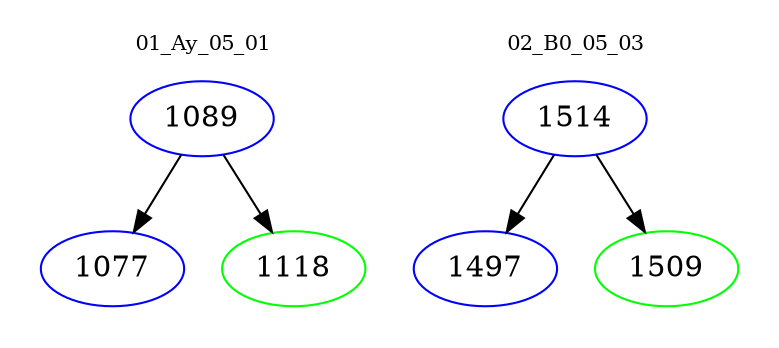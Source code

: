 digraph{
subgraph cluster_0 {
color = white
label = "01_Ay_05_01";
fontsize=10;
T0_1089 [label="1089", color="blue"]
T0_1089 -> T0_1077 [color="black"]
T0_1077 [label="1077", color="blue"]
T0_1089 -> T0_1118 [color="black"]
T0_1118 [label="1118", color="green"]
}
subgraph cluster_1 {
color = white
label = "02_B0_05_03";
fontsize=10;
T1_1514 [label="1514", color="blue"]
T1_1514 -> T1_1497 [color="black"]
T1_1497 [label="1497", color="blue"]
T1_1514 -> T1_1509 [color="black"]
T1_1509 [label="1509", color="green"]
}
}
